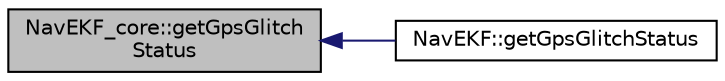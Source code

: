 digraph "NavEKF_core::getGpsGlitchStatus"
{
 // INTERACTIVE_SVG=YES
  edge [fontname="Helvetica",fontsize="10",labelfontname="Helvetica",labelfontsize="10"];
  node [fontname="Helvetica",fontsize="10",shape=record];
  rankdir="LR";
  Node1 [label="NavEKF_core::getGpsGlitch\lStatus",height=0.2,width=0.4,color="black", fillcolor="grey75", style="filled", fontcolor="black"];
  Node1 -> Node2 [dir="back",color="midnightblue",fontsize="10",style="solid",fontname="Helvetica"];
  Node2 [label="NavEKF::getGpsGlitchStatus",height=0.2,width=0.4,color="black", fillcolor="white", style="filled",URL="$classNavEKF.html#abced24ca87a5b8a44d77fc4450f71c1e"];
}
